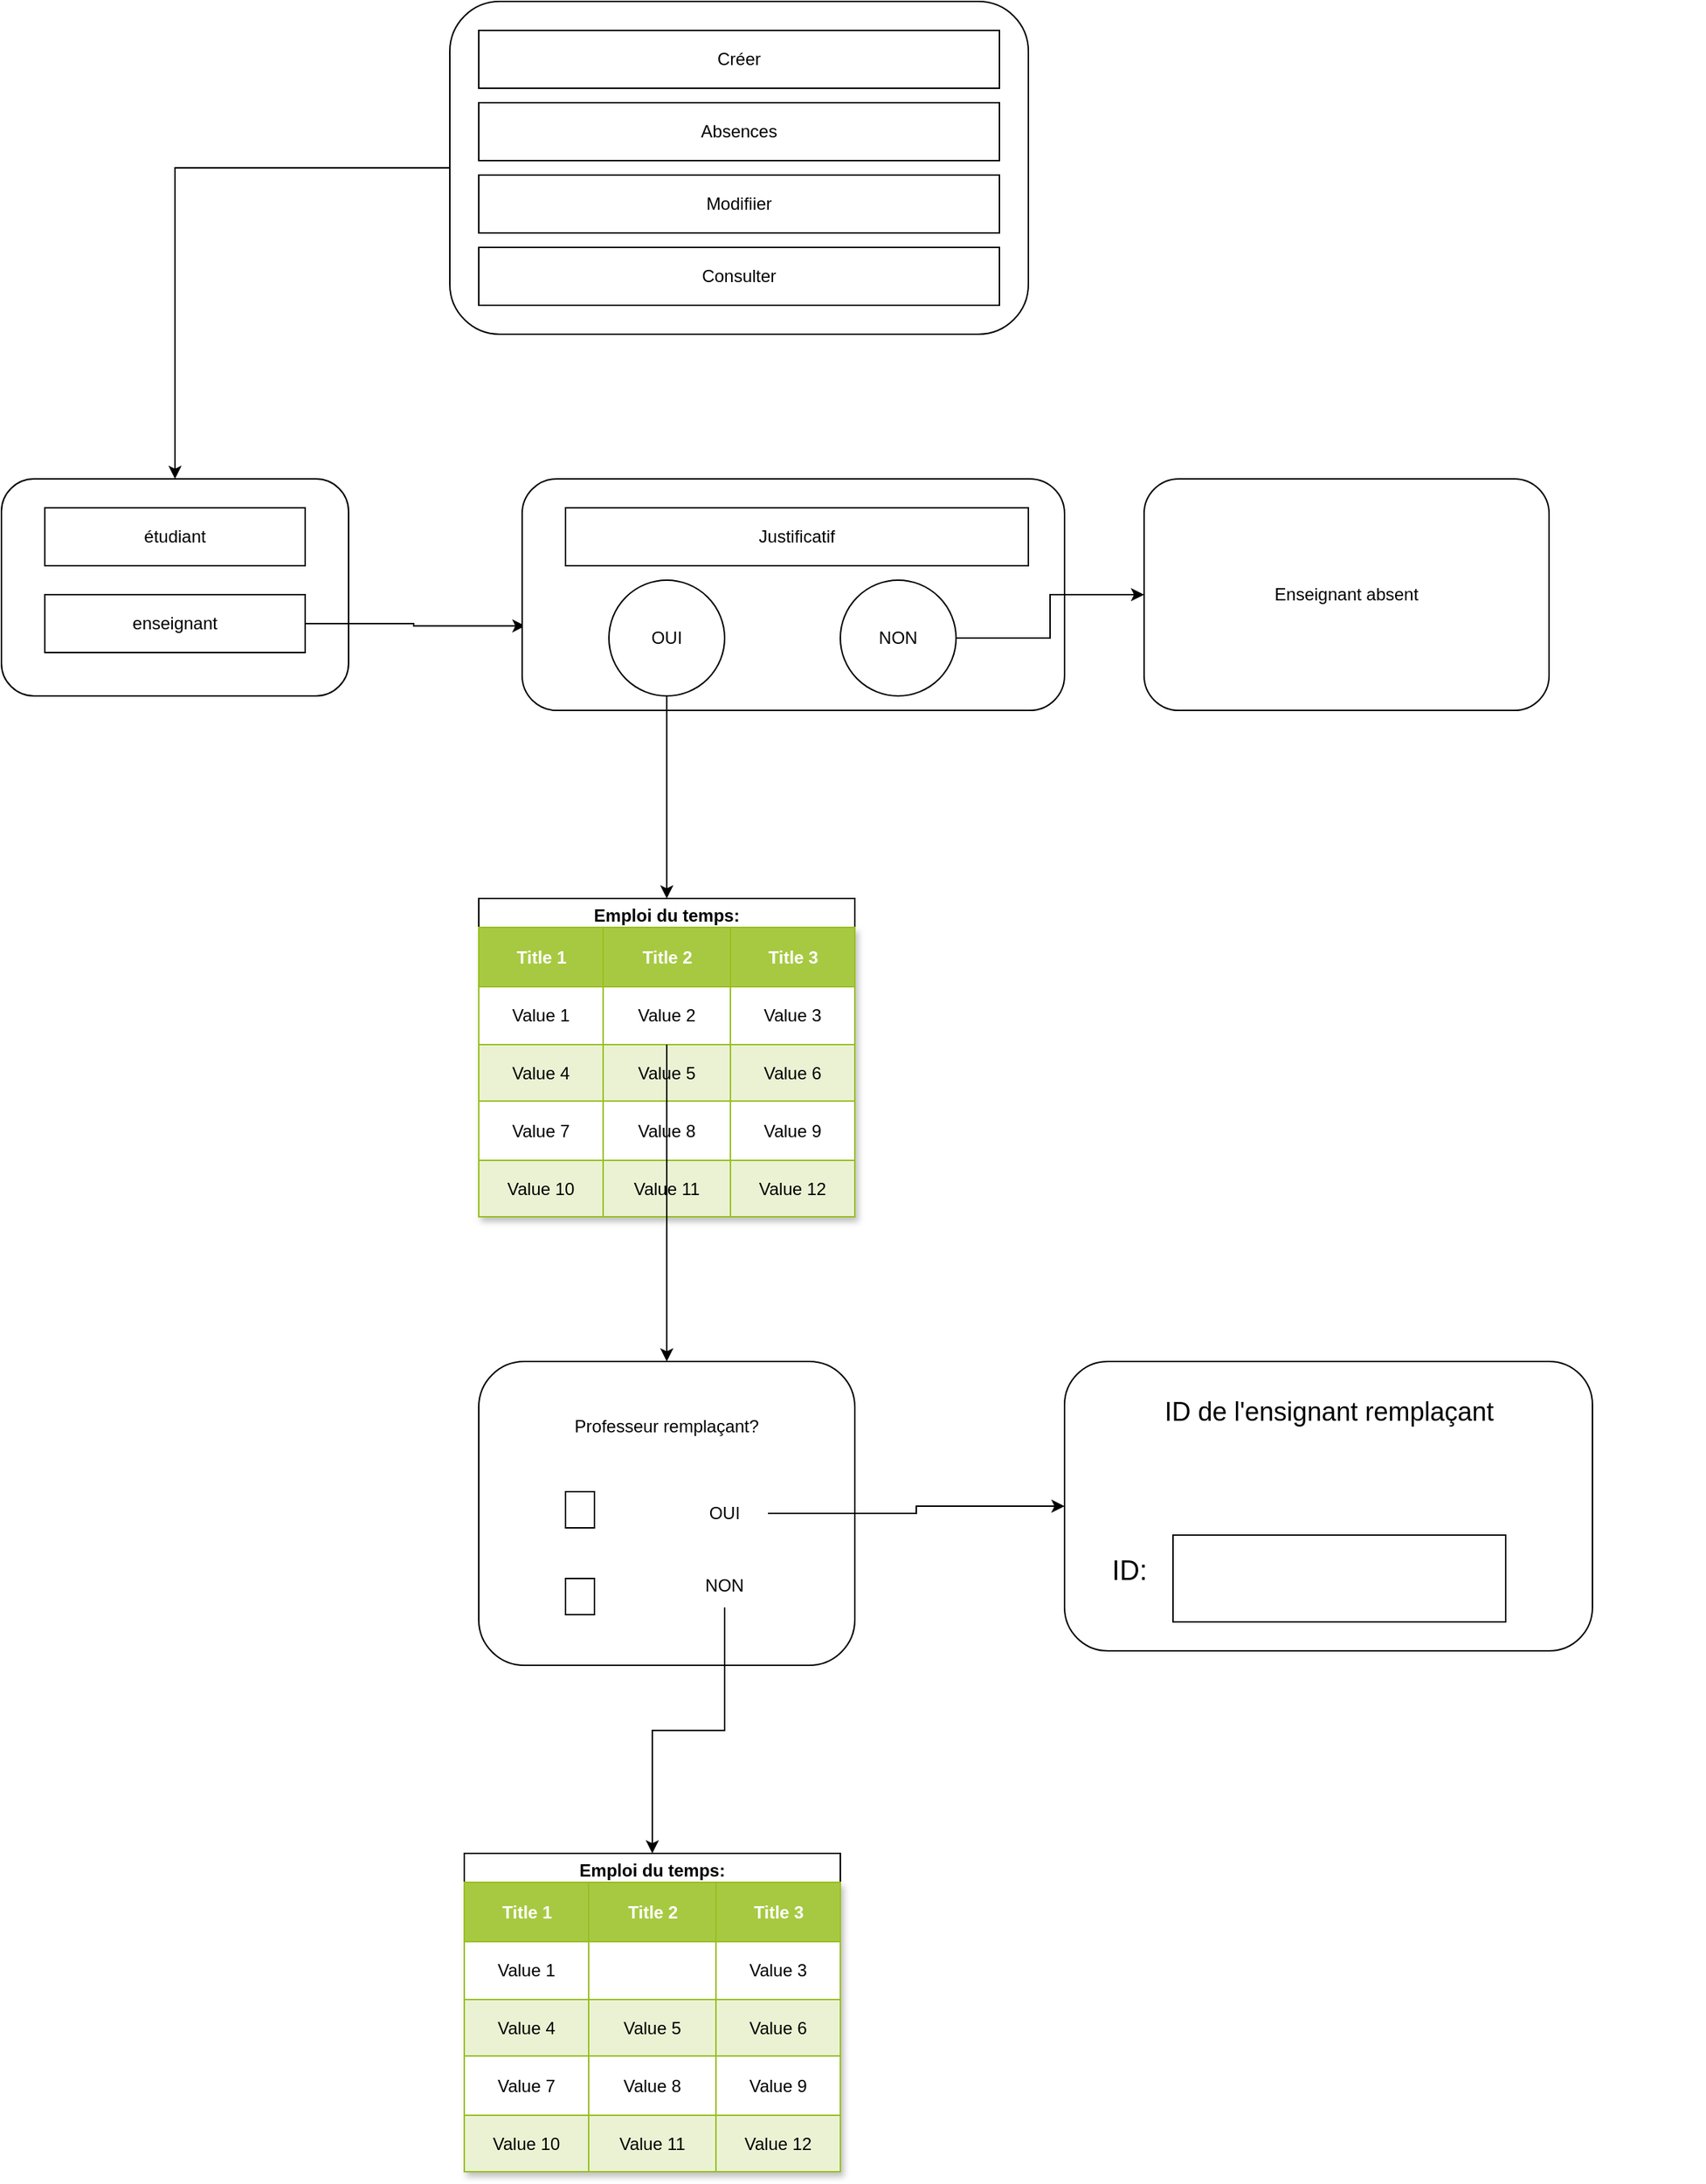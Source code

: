 <mxfile version="20.8.18" type="device"><diagram name="Page-1" id="edms3dcrb_QS0Db9Y2Mq"><mxGraphModel dx="4200" dy="2324" grid="1" gridSize="10" guides="1" tooltips="1" connect="1" arrows="1" fold="1" page="1" pageScale="1" pageWidth="2339" pageHeight="3300" math="0" shadow="0"><root><mxCell id="0"/><mxCell id="1" parent="0"/><mxCell id="niNyQSQv4-2mTpZtUdmQ-10" style="edgeStyle=orthogonalEdgeStyle;rounded=0;orthogonalLoop=1;jettySize=auto;html=1;entryX=0.5;entryY=0;entryDx=0;entryDy=0;" edge="1" parent="1" source="niNyQSQv4-2mTpZtUdmQ-1" target="niNyQSQv4-2mTpZtUdmQ-6"><mxGeometry relative="1" as="geometry"/></mxCell><mxCell id="niNyQSQv4-2mTpZtUdmQ-1" value="" style="rounded=1;whiteSpace=wrap;html=1;" vertex="1" parent="1"><mxGeometry x="1270" y="1340" width="400" height="230" as="geometry"/></mxCell><mxCell id="niNyQSQv4-2mTpZtUdmQ-2" value="Créer" style="rounded=0;whiteSpace=wrap;html=1;align=center;" vertex="1" parent="1"><mxGeometry x="1290" y="1360" width="360" height="40" as="geometry"/></mxCell><mxCell id="niNyQSQv4-2mTpZtUdmQ-3" value="Absences" style="rounded=0;whiteSpace=wrap;html=1;align=center;" vertex="1" parent="1"><mxGeometry x="1290" y="1410" width="360" height="40" as="geometry"/></mxCell><mxCell id="niNyQSQv4-2mTpZtUdmQ-4" value="Modifiier" style="rounded=0;whiteSpace=wrap;html=1;align=center;" vertex="1" parent="1"><mxGeometry x="1290" y="1460" width="360" height="40" as="geometry"/></mxCell><mxCell id="niNyQSQv4-2mTpZtUdmQ-5" value="Consulter" style="rounded=0;whiteSpace=wrap;html=1;align=center;" vertex="1" parent="1"><mxGeometry x="1290" y="1510" width="360" height="40" as="geometry"/></mxCell><mxCell id="niNyQSQv4-2mTpZtUdmQ-6" value="" style="rounded=1;whiteSpace=wrap;html=1;" vertex="1" parent="1"><mxGeometry x="960" y="1670" width="240" height="150" as="geometry"/></mxCell><mxCell id="niNyQSQv4-2mTpZtUdmQ-7" value="étudiant" style="rounded=0;whiteSpace=wrap;html=1;" vertex="1" parent="1"><mxGeometry x="990" y="1690" width="180" height="40" as="geometry"/></mxCell><mxCell id="niNyQSQv4-2mTpZtUdmQ-56" style="edgeStyle=orthogonalEdgeStyle;rounded=0;orthogonalLoop=1;jettySize=auto;html=1;exitX=1;exitY=0.5;exitDx=0;exitDy=0;entryX=0.006;entryY=0.635;entryDx=0;entryDy=0;entryPerimeter=0;" edge="1" parent="1" source="niNyQSQv4-2mTpZtUdmQ-9" target="niNyQSQv4-2mTpZtUdmQ-11"><mxGeometry relative="1" as="geometry"/></mxCell><mxCell id="niNyQSQv4-2mTpZtUdmQ-9" value="enseignant" style="rounded=0;whiteSpace=wrap;html=1;" vertex="1" parent="1"><mxGeometry x="990" y="1750" width="180" height="40" as="geometry"/></mxCell><mxCell id="niNyQSQv4-2mTpZtUdmQ-11" value="" style="rounded=1;whiteSpace=wrap;html=1;" vertex="1" parent="1"><mxGeometry x="1320" y="1670" width="375" height="160" as="geometry"/></mxCell><mxCell id="niNyQSQv4-2mTpZtUdmQ-12" value="Justificatif" style="rounded=0;whiteSpace=wrap;html=1;" vertex="1" parent="1"><mxGeometry x="1350" y="1690" width="320" height="40" as="geometry"/></mxCell><mxCell id="niNyQSQv4-2mTpZtUdmQ-43" style="edgeStyle=orthogonalEdgeStyle;rounded=0;orthogonalLoop=1;jettySize=auto;html=1;entryX=0.5;entryY=0;entryDx=0;entryDy=0;" edge="1" parent="1" source="niNyQSQv4-2mTpZtUdmQ-15" target="niNyQSQv4-2mTpZtUdmQ-20"><mxGeometry relative="1" as="geometry"/></mxCell><mxCell id="niNyQSQv4-2mTpZtUdmQ-15" value="OUI" style="ellipse;whiteSpace=wrap;html=1;aspect=fixed;" vertex="1" parent="1"><mxGeometry x="1380" y="1740" width="80" height="80" as="geometry"/></mxCell><mxCell id="niNyQSQv4-2mTpZtUdmQ-19" style="edgeStyle=orthogonalEdgeStyle;rounded=0;orthogonalLoop=1;jettySize=auto;html=1;exitX=1;exitY=0.5;exitDx=0;exitDy=0;" edge="1" parent="1" source="niNyQSQv4-2mTpZtUdmQ-17" target="niNyQSQv4-2mTpZtUdmQ-18"><mxGeometry relative="1" as="geometry"/></mxCell><mxCell id="niNyQSQv4-2mTpZtUdmQ-17" value="NON" style="ellipse;whiteSpace=wrap;html=1;aspect=fixed;" vertex="1" parent="1"><mxGeometry x="1540" y="1740" width="80" height="80" as="geometry"/></mxCell><mxCell id="niNyQSQv4-2mTpZtUdmQ-18" value="Enseignant absent" style="rounded=1;whiteSpace=wrap;html=1;" vertex="1" parent="1"><mxGeometry x="1750" y="1670" width="280" height="160" as="geometry"/></mxCell><mxCell id="niNyQSQv4-2mTpZtUdmQ-20" value="Emploi du temps:" style="swimlane;whiteSpace=wrap;html=1;" vertex="1" parent="1"><mxGeometry x="1290" y="1960" width="260" height="220" as="geometry"><mxRectangle x="2520" y="950" width="140" height="30" as="alternateBounds"/></mxGeometry></mxCell><mxCell id="niNyQSQv4-2mTpZtUdmQ-21" value="Assets" style="childLayout=tableLayout;recursiveResize=0;strokeColor=#98bf21;fillColor=#A7C942;shadow=1;" vertex="1" parent="niNyQSQv4-2mTpZtUdmQ-20"><mxGeometry y="20" width="260" height="200" as="geometry"/></mxCell><mxCell id="niNyQSQv4-2mTpZtUdmQ-22" style="shape=tableRow;horizontal=0;startSize=0;swimlaneHead=0;swimlaneBody=0;top=0;left=0;bottom=0;right=0;dropTarget=0;collapsible=0;recursiveResize=0;expand=0;fontStyle=0;strokeColor=inherit;fillColor=#ffffff;" vertex="1" parent="niNyQSQv4-2mTpZtUdmQ-21"><mxGeometry width="260" height="41" as="geometry"/></mxCell><mxCell id="niNyQSQv4-2mTpZtUdmQ-23" value="Title 1" style="connectable=0;recursiveResize=0;strokeColor=inherit;fillColor=#A7C942;align=center;fontStyle=1;fontColor=#FFFFFF;html=1;" vertex="1" parent="niNyQSQv4-2mTpZtUdmQ-22"><mxGeometry width="86" height="41" as="geometry"><mxRectangle width="86" height="41" as="alternateBounds"/></mxGeometry></mxCell><mxCell id="niNyQSQv4-2mTpZtUdmQ-24" value="Title 2" style="connectable=0;recursiveResize=0;strokeColor=inherit;fillColor=#A7C942;align=center;fontStyle=1;fontColor=#FFFFFF;html=1;" vertex="1" parent="niNyQSQv4-2mTpZtUdmQ-22"><mxGeometry x="86" width="88" height="41" as="geometry"><mxRectangle width="88" height="41" as="alternateBounds"/></mxGeometry></mxCell><mxCell id="niNyQSQv4-2mTpZtUdmQ-25" value="Title 3" style="connectable=0;recursiveResize=0;strokeColor=inherit;fillColor=#A7C942;align=center;fontStyle=1;fontColor=#FFFFFF;html=1;" vertex="1" parent="niNyQSQv4-2mTpZtUdmQ-22"><mxGeometry x="174" width="86" height="41" as="geometry"><mxRectangle width="86" height="41" as="alternateBounds"/></mxGeometry></mxCell><mxCell id="niNyQSQv4-2mTpZtUdmQ-26" value="" style="shape=tableRow;horizontal=0;startSize=0;swimlaneHead=0;swimlaneBody=0;top=0;left=0;bottom=0;right=0;dropTarget=0;collapsible=0;recursiveResize=0;expand=0;fontStyle=0;strokeColor=inherit;fillColor=#ffffff;" vertex="1" parent="niNyQSQv4-2mTpZtUdmQ-21"><mxGeometry y="41" width="260" height="40" as="geometry"/></mxCell><mxCell id="niNyQSQv4-2mTpZtUdmQ-27" value="Value 1" style="connectable=0;recursiveResize=0;strokeColor=inherit;fillColor=inherit;align=center;whiteSpace=wrap;html=1;" vertex="1" parent="niNyQSQv4-2mTpZtUdmQ-26"><mxGeometry width="86" height="40" as="geometry"><mxRectangle width="86" height="40" as="alternateBounds"/></mxGeometry></mxCell><mxCell id="niNyQSQv4-2mTpZtUdmQ-28" value="Value 2" style="connectable=0;recursiveResize=0;strokeColor=inherit;fillColor=inherit;align=center;whiteSpace=wrap;html=1;" vertex="1" parent="niNyQSQv4-2mTpZtUdmQ-26"><mxGeometry x="86" width="88" height="40" as="geometry"><mxRectangle width="88" height="40" as="alternateBounds"/></mxGeometry></mxCell><mxCell id="niNyQSQv4-2mTpZtUdmQ-29" value="Value 3" style="connectable=0;recursiveResize=0;strokeColor=inherit;fillColor=inherit;align=center;whiteSpace=wrap;html=1;" vertex="1" parent="niNyQSQv4-2mTpZtUdmQ-26"><mxGeometry x="174" width="86" height="40" as="geometry"><mxRectangle width="86" height="40" as="alternateBounds"/></mxGeometry></mxCell><mxCell id="niNyQSQv4-2mTpZtUdmQ-30" value="" style="shape=tableRow;horizontal=0;startSize=0;swimlaneHead=0;swimlaneBody=0;top=0;left=0;bottom=0;right=0;dropTarget=0;collapsible=0;recursiveResize=0;expand=0;fontStyle=1;strokeColor=inherit;fillColor=#EAF2D3;" vertex="1" parent="niNyQSQv4-2mTpZtUdmQ-21"><mxGeometry y="81" width="260" height="39" as="geometry"/></mxCell><mxCell id="niNyQSQv4-2mTpZtUdmQ-31" value="Value 4" style="connectable=0;recursiveResize=0;strokeColor=inherit;fillColor=inherit;whiteSpace=wrap;html=1;" vertex="1" parent="niNyQSQv4-2mTpZtUdmQ-30"><mxGeometry width="86" height="39" as="geometry"><mxRectangle width="86" height="39" as="alternateBounds"/></mxGeometry></mxCell><mxCell id="niNyQSQv4-2mTpZtUdmQ-32" value="Value 5" style="connectable=0;recursiveResize=0;strokeColor=inherit;fillColor=inherit;whiteSpace=wrap;html=1;" vertex="1" parent="niNyQSQv4-2mTpZtUdmQ-30"><mxGeometry x="86" width="88" height="39" as="geometry"><mxRectangle width="88" height="39" as="alternateBounds"/></mxGeometry></mxCell><mxCell id="niNyQSQv4-2mTpZtUdmQ-33" value="Value 6" style="connectable=0;recursiveResize=0;strokeColor=inherit;fillColor=inherit;whiteSpace=wrap;html=1;" vertex="1" parent="niNyQSQv4-2mTpZtUdmQ-30"><mxGeometry x="174" width="86" height="39" as="geometry"><mxRectangle width="86" height="39" as="alternateBounds"/></mxGeometry></mxCell><mxCell id="niNyQSQv4-2mTpZtUdmQ-34" value="" style="shape=tableRow;horizontal=0;startSize=0;swimlaneHead=0;swimlaneBody=0;top=0;left=0;bottom=0;right=0;dropTarget=0;collapsible=0;recursiveResize=0;expand=0;fontStyle=0;strokeColor=inherit;fillColor=#ffffff;" vertex="1" parent="niNyQSQv4-2mTpZtUdmQ-21"><mxGeometry y="120" width="260" height="41" as="geometry"/></mxCell><mxCell id="niNyQSQv4-2mTpZtUdmQ-35" value="Value 7" style="connectable=0;recursiveResize=0;strokeColor=inherit;fillColor=inherit;fontStyle=0;align=center;whiteSpace=wrap;html=1;" vertex="1" parent="niNyQSQv4-2mTpZtUdmQ-34"><mxGeometry width="86" height="41" as="geometry"><mxRectangle width="86" height="41" as="alternateBounds"/></mxGeometry></mxCell><mxCell id="niNyQSQv4-2mTpZtUdmQ-36" value="Value 8" style="connectable=0;recursiveResize=0;strokeColor=inherit;fillColor=inherit;fontStyle=0;align=center;whiteSpace=wrap;html=1;" vertex="1" parent="niNyQSQv4-2mTpZtUdmQ-34"><mxGeometry x="86" width="88" height="41" as="geometry"><mxRectangle width="88" height="41" as="alternateBounds"/></mxGeometry></mxCell><mxCell id="niNyQSQv4-2mTpZtUdmQ-37" value="Value 9" style="connectable=0;recursiveResize=0;strokeColor=inherit;fillColor=inherit;fontStyle=0;align=center;whiteSpace=wrap;html=1;" vertex="1" parent="niNyQSQv4-2mTpZtUdmQ-34"><mxGeometry x="174" width="86" height="41" as="geometry"><mxRectangle width="86" height="41" as="alternateBounds"/></mxGeometry></mxCell><mxCell id="niNyQSQv4-2mTpZtUdmQ-38" value="" style="shape=tableRow;horizontal=0;startSize=0;swimlaneHead=0;swimlaneBody=0;top=0;left=0;bottom=0;right=0;dropTarget=0;collapsible=0;recursiveResize=0;expand=0;fontStyle=1;strokeColor=inherit;fillColor=#EAF2D3;" vertex="1" parent="niNyQSQv4-2mTpZtUdmQ-21"><mxGeometry y="161" width="260" height="39" as="geometry"/></mxCell><mxCell id="niNyQSQv4-2mTpZtUdmQ-39" value="Value 10" style="connectable=0;recursiveResize=0;strokeColor=inherit;fillColor=inherit;whiteSpace=wrap;html=1;" vertex="1" parent="niNyQSQv4-2mTpZtUdmQ-38"><mxGeometry width="86" height="39" as="geometry"><mxRectangle width="86" height="39" as="alternateBounds"/></mxGeometry></mxCell><mxCell id="niNyQSQv4-2mTpZtUdmQ-40" value="Value 11" style="connectable=0;recursiveResize=0;strokeColor=inherit;fillColor=inherit;whiteSpace=wrap;html=1;" vertex="1" parent="niNyQSQv4-2mTpZtUdmQ-38"><mxGeometry x="86" width="88" height="39" as="geometry"><mxRectangle width="88" height="39" as="alternateBounds"/></mxGeometry></mxCell><mxCell id="niNyQSQv4-2mTpZtUdmQ-41" value="Value 12" style="connectable=0;recursiveResize=0;strokeColor=inherit;fillColor=inherit;whiteSpace=wrap;html=1;" vertex="1" parent="niNyQSQv4-2mTpZtUdmQ-38"><mxGeometry x="174" width="86" height="39" as="geometry"><mxRectangle width="86" height="39" as="alternateBounds"/></mxGeometry></mxCell><mxCell id="niNyQSQv4-2mTpZtUdmQ-45" value="" style="rounded=1;whiteSpace=wrap;html=1;" vertex="1" parent="1"><mxGeometry x="1290" y="2280" width="260" height="210" as="geometry"/></mxCell><mxCell id="niNyQSQv4-2mTpZtUdmQ-46" value="Professeur remplaçant?" style="text;html=1;strokeColor=none;fillColor=none;align=center;verticalAlign=middle;whiteSpace=wrap;rounded=0;" vertex="1" parent="1"><mxGeometry x="1350" y="2300" width="140" height="50" as="geometry"/></mxCell><mxCell id="niNyQSQv4-2mTpZtUdmQ-50" value="" style="rounded=0;whiteSpace=wrap;html=1;" vertex="1" parent="1"><mxGeometry x="1350" y="2370" width="20" height="25" as="geometry"/></mxCell><mxCell id="niNyQSQv4-2mTpZtUdmQ-51" value="" style="rounded=0;whiteSpace=wrap;html=1;" vertex="1" parent="1"><mxGeometry x="1350" y="2430" width="20" height="25" as="geometry"/></mxCell><mxCell id="niNyQSQv4-2mTpZtUdmQ-87" style="edgeStyle=orthogonalEdgeStyle;rounded=0;orthogonalLoop=1;jettySize=auto;html=1;entryX=0.5;entryY=0;entryDx=0;entryDy=0;fontSize=19;" edge="1" parent="1" source="niNyQSQv4-2mTpZtUdmQ-52" target="niNyQSQv4-2mTpZtUdmQ-65"><mxGeometry relative="1" as="geometry"/></mxCell><mxCell id="niNyQSQv4-2mTpZtUdmQ-52" value="NON" style="text;html=1;strokeColor=none;fillColor=none;align=center;verticalAlign=middle;whiteSpace=wrap;rounded=0;" vertex="1" parent="1"><mxGeometry x="1430" y="2420" width="60" height="30" as="geometry"/></mxCell><mxCell id="niNyQSQv4-2mTpZtUdmQ-64" style="edgeStyle=orthogonalEdgeStyle;rounded=0;orthogonalLoop=1;jettySize=auto;html=1;entryX=0;entryY=0.5;entryDx=0;entryDy=0;fontSize=19;" edge="1" parent="1" source="niNyQSQv4-2mTpZtUdmQ-53" target="niNyQSQv4-2mTpZtUdmQ-57"><mxGeometry relative="1" as="geometry"/></mxCell><mxCell id="niNyQSQv4-2mTpZtUdmQ-53" value="OUI" style="text;html=1;strokeColor=none;fillColor=none;align=center;verticalAlign=middle;whiteSpace=wrap;rounded=0;" vertex="1" parent="1"><mxGeometry x="1430" y="2370" width="60" height="30" as="geometry"/></mxCell><mxCell id="niNyQSQv4-2mTpZtUdmQ-55" style="edgeStyle=orthogonalEdgeStyle;rounded=0;orthogonalLoop=1;jettySize=auto;html=1;exitX=0.5;exitY=1;exitDx=0;exitDy=0;entryX=0.5;entryY=0;entryDx=0;entryDy=0;" edge="1" parent="1" source="niNyQSQv4-2mTpZtUdmQ-26" target="niNyQSQv4-2mTpZtUdmQ-45"><mxGeometry relative="1" as="geometry"/></mxCell><mxCell id="niNyQSQv4-2mTpZtUdmQ-57" value="" style="rounded=1;whiteSpace=wrap;html=1;" vertex="1" parent="1"><mxGeometry x="1695" y="2280" width="365" height="200" as="geometry"/></mxCell><mxCell id="niNyQSQv4-2mTpZtUdmQ-58" value="&lt;font style=&quot;font-size: 18px;&quot;&gt;ID de l'ensignant remplaçant&lt;/font&gt;" style="text;html=1;strokeColor=none;fillColor=none;align=center;verticalAlign=middle;whiteSpace=wrap;rounded=0;" vertex="1" parent="1"><mxGeometry x="1617.5" y="2300" width="520" height="30" as="geometry"/></mxCell><mxCell id="niNyQSQv4-2mTpZtUdmQ-60" value="&lt;font style=&quot;font-size: 19px;&quot;&gt;ID:&lt;/font&gt;" style="text;html=1;strokeColor=none;fillColor=none;align=center;verticalAlign=middle;whiteSpace=wrap;rounded=0;fontSize=18;" vertex="1" parent="1"><mxGeometry x="1710" y="2410" width="60" height="30" as="geometry"/></mxCell><mxCell id="niNyQSQv4-2mTpZtUdmQ-62" value="" style="rounded=0;whiteSpace=wrap;html=1;fontSize=19;" vertex="1" parent="1"><mxGeometry x="1770" y="2400" width="230" height="60" as="geometry"/></mxCell><mxCell id="niNyQSQv4-2mTpZtUdmQ-65" value="Emploi du temps:" style="swimlane;whiteSpace=wrap;html=1;" vertex="1" parent="1"><mxGeometry x="1280" y="2620" width="260" height="220" as="geometry"><mxRectangle x="2520" y="950" width="140" height="30" as="alternateBounds"/></mxGeometry></mxCell><mxCell id="niNyQSQv4-2mTpZtUdmQ-66" value="Assets" style="childLayout=tableLayout;recursiveResize=0;strokeColor=#98bf21;fillColor=#A7C942;shadow=1;" vertex="1" parent="niNyQSQv4-2mTpZtUdmQ-65"><mxGeometry y="20" width="260" height="200" as="geometry"/></mxCell><mxCell id="niNyQSQv4-2mTpZtUdmQ-67" style="shape=tableRow;horizontal=0;startSize=0;swimlaneHead=0;swimlaneBody=0;top=0;left=0;bottom=0;right=0;dropTarget=0;collapsible=0;recursiveResize=0;expand=0;fontStyle=0;strokeColor=inherit;fillColor=#ffffff;" vertex="1" parent="niNyQSQv4-2mTpZtUdmQ-66"><mxGeometry width="260" height="41" as="geometry"/></mxCell><mxCell id="niNyQSQv4-2mTpZtUdmQ-68" value="Title 1" style="connectable=0;recursiveResize=0;strokeColor=inherit;fillColor=#A7C942;align=center;fontStyle=1;fontColor=#FFFFFF;html=1;" vertex="1" parent="niNyQSQv4-2mTpZtUdmQ-67"><mxGeometry width="86" height="41" as="geometry"><mxRectangle width="86" height="41" as="alternateBounds"/></mxGeometry></mxCell><mxCell id="niNyQSQv4-2mTpZtUdmQ-69" value="Title 2" style="connectable=0;recursiveResize=0;strokeColor=inherit;fillColor=#A7C942;align=center;fontStyle=1;fontColor=#FFFFFF;html=1;" vertex="1" parent="niNyQSQv4-2mTpZtUdmQ-67"><mxGeometry x="86" width="88" height="41" as="geometry"><mxRectangle width="88" height="41" as="alternateBounds"/></mxGeometry></mxCell><mxCell id="niNyQSQv4-2mTpZtUdmQ-70" value="Title 3" style="connectable=0;recursiveResize=0;strokeColor=inherit;fillColor=#A7C942;align=center;fontStyle=1;fontColor=#FFFFFF;html=1;" vertex="1" parent="niNyQSQv4-2mTpZtUdmQ-67"><mxGeometry x="174" width="86" height="41" as="geometry"><mxRectangle width="86" height="41" as="alternateBounds"/></mxGeometry></mxCell><mxCell id="niNyQSQv4-2mTpZtUdmQ-71" value="" style="shape=tableRow;horizontal=0;startSize=0;swimlaneHead=0;swimlaneBody=0;top=0;left=0;bottom=0;right=0;dropTarget=0;collapsible=0;recursiveResize=0;expand=0;fontStyle=0;strokeColor=inherit;fillColor=#ffffff;" vertex="1" parent="niNyQSQv4-2mTpZtUdmQ-66"><mxGeometry y="41" width="260" height="40" as="geometry"/></mxCell><mxCell id="niNyQSQv4-2mTpZtUdmQ-72" value="Value 1" style="connectable=0;recursiveResize=0;strokeColor=inherit;fillColor=inherit;align=center;whiteSpace=wrap;html=1;" vertex="1" parent="niNyQSQv4-2mTpZtUdmQ-71"><mxGeometry width="86" height="40" as="geometry"><mxRectangle width="86" height="40" as="alternateBounds"/></mxGeometry></mxCell><mxCell id="niNyQSQv4-2mTpZtUdmQ-73" value="" style="connectable=0;recursiveResize=0;strokeColor=inherit;fillColor=inherit;align=center;whiteSpace=wrap;html=1;" vertex="1" parent="niNyQSQv4-2mTpZtUdmQ-71"><mxGeometry x="86" width="88" height="40" as="geometry"><mxRectangle width="88" height="40" as="alternateBounds"/></mxGeometry></mxCell><mxCell id="niNyQSQv4-2mTpZtUdmQ-74" value="Value 3" style="connectable=0;recursiveResize=0;strokeColor=inherit;fillColor=inherit;align=center;whiteSpace=wrap;html=1;" vertex="1" parent="niNyQSQv4-2mTpZtUdmQ-71"><mxGeometry x="174" width="86" height="40" as="geometry"><mxRectangle width="86" height="40" as="alternateBounds"/></mxGeometry></mxCell><mxCell id="niNyQSQv4-2mTpZtUdmQ-75" value="" style="shape=tableRow;horizontal=0;startSize=0;swimlaneHead=0;swimlaneBody=0;top=0;left=0;bottom=0;right=0;dropTarget=0;collapsible=0;recursiveResize=0;expand=0;fontStyle=1;strokeColor=inherit;fillColor=#EAF2D3;" vertex="1" parent="niNyQSQv4-2mTpZtUdmQ-66"><mxGeometry y="81" width="260" height="39" as="geometry"/></mxCell><mxCell id="niNyQSQv4-2mTpZtUdmQ-76" value="Value 4" style="connectable=0;recursiveResize=0;strokeColor=inherit;fillColor=inherit;whiteSpace=wrap;html=1;" vertex="1" parent="niNyQSQv4-2mTpZtUdmQ-75"><mxGeometry width="86" height="39" as="geometry"><mxRectangle width="86" height="39" as="alternateBounds"/></mxGeometry></mxCell><mxCell id="niNyQSQv4-2mTpZtUdmQ-77" value="Value 5" style="connectable=0;recursiveResize=0;strokeColor=inherit;fillColor=inherit;whiteSpace=wrap;html=1;" vertex="1" parent="niNyQSQv4-2mTpZtUdmQ-75"><mxGeometry x="86" width="88" height="39" as="geometry"><mxRectangle width="88" height="39" as="alternateBounds"/></mxGeometry></mxCell><mxCell id="niNyQSQv4-2mTpZtUdmQ-78" value="Value 6" style="connectable=0;recursiveResize=0;strokeColor=inherit;fillColor=inherit;whiteSpace=wrap;html=1;" vertex="1" parent="niNyQSQv4-2mTpZtUdmQ-75"><mxGeometry x="174" width="86" height="39" as="geometry"><mxRectangle width="86" height="39" as="alternateBounds"/></mxGeometry></mxCell><mxCell id="niNyQSQv4-2mTpZtUdmQ-79" value="" style="shape=tableRow;horizontal=0;startSize=0;swimlaneHead=0;swimlaneBody=0;top=0;left=0;bottom=0;right=0;dropTarget=0;collapsible=0;recursiveResize=0;expand=0;fontStyle=0;strokeColor=inherit;fillColor=#ffffff;" vertex="1" parent="niNyQSQv4-2mTpZtUdmQ-66"><mxGeometry y="120" width="260" height="41" as="geometry"/></mxCell><mxCell id="niNyQSQv4-2mTpZtUdmQ-80" value="Value 7" style="connectable=0;recursiveResize=0;strokeColor=inherit;fillColor=inherit;fontStyle=0;align=center;whiteSpace=wrap;html=1;" vertex="1" parent="niNyQSQv4-2mTpZtUdmQ-79"><mxGeometry width="86" height="41" as="geometry"><mxRectangle width="86" height="41" as="alternateBounds"/></mxGeometry></mxCell><mxCell id="niNyQSQv4-2mTpZtUdmQ-81" value="Value 8" style="connectable=0;recursiveResize=0;strokeColor=inherit;fillColor=inherit;fontStyle=0;align=center;whiteSpace=wrap;html=1;" vertex="1" parent="niNyQSQv4-2mTpZtUdmQ-79"><mxGeometry x="86" width="88" height="41" as="geometry"><mxRectangle width="88" height="41" as="alternateBounds"/></mxGeometry></mxCell><mxCell id="niNyQSQv4-2mTpZtUdmQ-82" value="Value 9" style="connectable=0;recursiveResize=0;strokeColor=inherit;fillColor=inherit;fontStyle=0;align=center;whiteSpace=wrap;html=1;" vertex="1" parent="niNyQSQv4-2mTpZtUdmQ-79"><mxGeometry x="174" width="86" height="41" as="geometry"><mxRectangle width="86" height="41" as="alternateBounds"/></mxGeometry></mxCell><mxCell id="niNyQSQv4-2mTpZtUdmQ-83" value="" style="shape=tableRow;horizontal=0;startSize=0;swimlaneHead=0;swimlaneBody=0;top=0;left=0;bottom=0;right=0;dropTarget=0;collapsible=0;recursiveResize=0;expand=0;fontStyle=1;strokeColor=inherit;fillColor=#EAF2D3;" vertex="1" parent="niNyQSQv4-2mTpZtUdmQ-66"><mxGeometry y="161" width="260" height="39" as="geometry"/></mxCell><mxCell id="niNyQSQv4-2mTpZtUdmQ-84" value="Value 10" style="connectable=0;recursiveResize=0;strokeColor=inherit;fillColor=inherit;whiteSpace=wrap;html=1;" vertex="1" parent="niNyQSQv4-2mTpZtUdmQ-83"><mxGeometry width="86" height="39" as="geometry"><mxRectangle width="86" height="39" as="alternateBounds"/></mxGeometry></mxCell><mxCell id="niNyQSQv4-2mTpZtUdmQ-85" value="Value 11" style="connectable=0;recursiveResize=0;strokeColor=inherit;fillColor=inherit;whiteSpace=wrap;html=1;" vertex="1" parent="niNyQSQv4-2mTpZtUdmQ-83"><mxGeometry x="86" width="88" height="39" as="geometry"><mxRectangle width="88" height="39" as="alternateBounds"/></mxGeometry></mxCell><mxCell id="niNyQSQv4-2mTpZtUdmQ-86" value="Value 12" style="connectable=0;recursiveResize=0;strokeColor=inherit;fillColor=inherit;whiteSpace=wrap;html=1;" vertex="1" parent="niNyQSQv4-2mTpZtUdmQ-83"><mxGeometry x="174" width="86" height="39" as="geometry"><mxRectangle width="86" height="39" as="alternateBounds"/></mxGeometry></mxCell></root></mxGraphModel></diagram></mxfile>